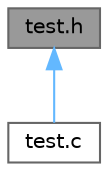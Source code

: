 digraph "test.h"
{
 // LATEX_PDF_SIZE
  bgcolor="transparent";
  edge [fontname=Helvetica,fontsize=10,labelfontname=Helvetica,labelfontsize=10];
  node [fontname=Helvetica,fontsize=10,shape=box,height=0.2,width=0.4];
  Node1 [id="Node000001",label="test.h",height=0.2,width=0.4,color="gray40", fillcolor="grey60", style="filled", fontcolor="black",tooltip="Заголовочный файл с константами для тестирования обработки данных"];
  Node1 -> Node2 [id="edge1_Node000001_Node000002",dir="back",color="steelblue1",style="solid",tooltip=" "];
  Node2 [id="Node000002",label="test.c",height=0.2,width=0.4,color="grey40", fillcolor="white", style="filled",URL="$test_8c.html",tooltip="Фаил запуска тестирования утилиты в соответсвии с п.4 тестового задания"];
}
